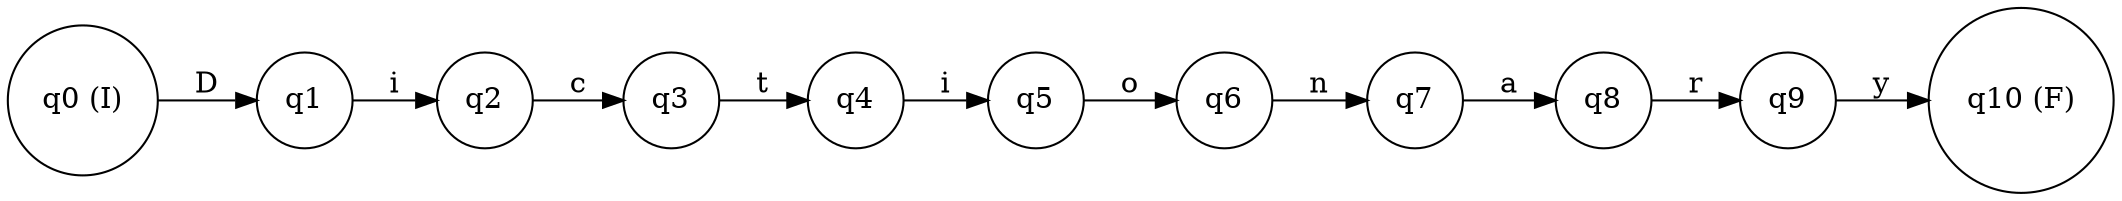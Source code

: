 digraph finite_state_machine {
rankdir=LR;
node [shape = circle];
q0 [label="q0 (I)"];
q1 [label="q1"];
q2 [label="q2"];
q3 [label="q3"];
q4 [label="q4"];
q5 [label="q5"];
q6 [label="q6"];
q7 [label="q7"];
q8 [label="q8"];
q9 [label="q9"];
q10 [label="q10 (F)"];
q0 -> q1 [label="D"];
q1 -> q2 [label="i"];
q2 -> q3 [label="c"];
q3 -> q4 [label="t"];
q4 -> q5 [label="i"];
q5 -> q6 [label="o"];
q6 -> q7 [label="n"];
q7 -> q8 [label="a"];
q8 -> q9 [label="r"];
q9 -> q10 [label="y"];
}
